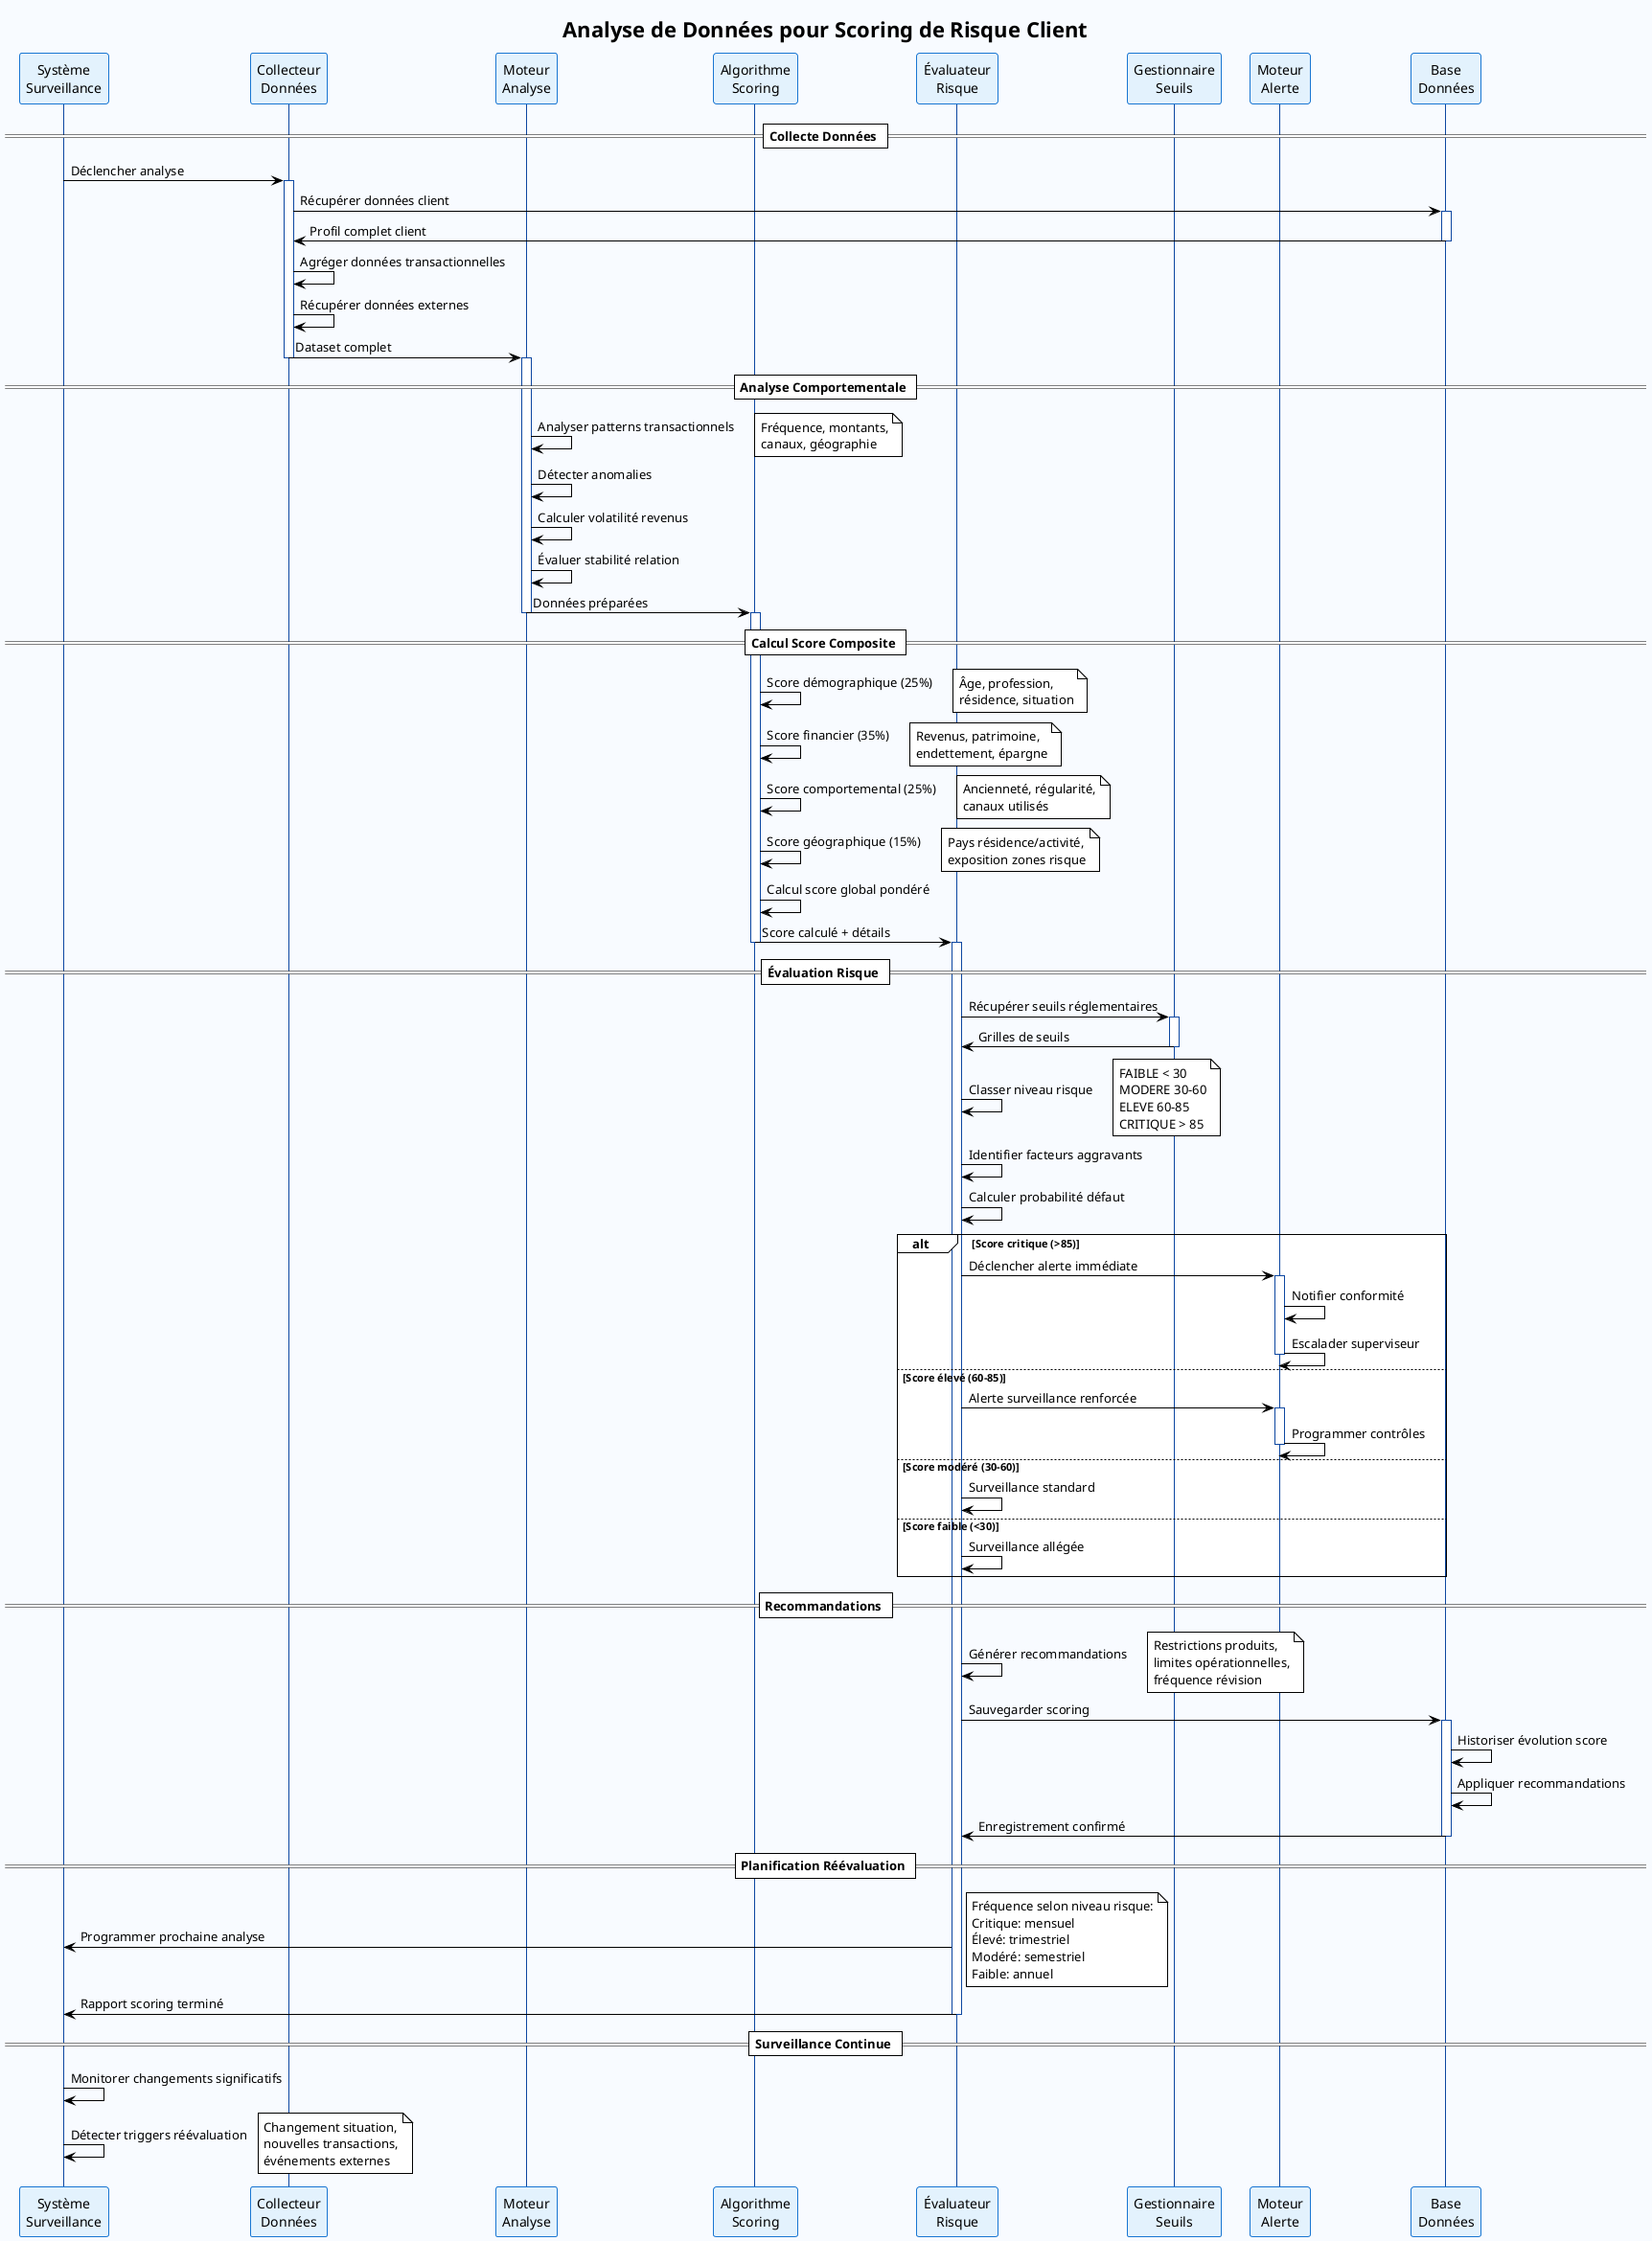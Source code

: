 @startuml Sequence_AnalyseRisqueClient
!theme plain
skinparam backgroundColor #F8FBFF
skinparam sequence {
    ActorBorderColor #1976D2
    LifeLineBorderColor #0D47A1
    ParticipantBorderColor #1976D2
    ParticipantBackgroundColor #E3F2FD
    MessageTextSize 8
    NoteTextSize 7
}

title Analyse de Données pour Scoring de Risque Client

participant "Système\nSurveillance" as sys
participant "Collecteur\nDonnées" as collect
participant "Moteur\nAnalyse" as analyse
participant "Algorithme\nScoring" as algo
participant "Évaluateur\nRisque" as eval
participant "Gestionnaire\nSeuils" as seuil
participant "Moteur\nAlerte" as alerte
participant "Base\nDonnées" as bdd

== Collecte Données ==
sys -> collect : Déclencher analyse
activate collect
collect -> bdd : Récupérer données client
activate bdd
bdd -> collect : Profil complet client
deactivate bdd

collect -> collect : Agréger données transactionnelles
collect -> collect : Récupérer données externes
collect -> analyse : Dataset complet
deactivate collect

== Analyse Comportementale ==
activate analyse
analyse -> analyse : Analyser patterns transactionnels
note right : Fréquence, montants,\ncanaux, géographie

analyse -> analyse : Détecter anomalies
analyse -> analyse : Calculer volatilité revenus
analyse -> analyse : Évaluer stabilité relation

analyse -> algo : Données préparées
deactivate analyse

== Calcul Score Composite ==
activate algo
algo -> algo : Score démographique (25%)
note right : Âge, profession,\nrésidence, situation

algo -> algo : Score financier (35%)
note right : Revenus, patrimoine,\nendettement, épargne

algo -> algo : Score comportemental (25%)
note right : Ancienneté, régularité,\ncanaux utilisés

algo -> algo : Score géographique (15%)
note right : Pays résidence/activité,\nexposition zones risque

algo -> algo : Calcul score global pondéré
algo -> eval : Score calculé + détails
deactivate algo

== Évaluation Risque ==
activate eval
eval -> seuil : Récupérer seuils réglementaires
activate seuil
seuil -> eval : Grilles de seuils
deactivate seuil

eval -> eval : Classer niveau risque
note right : FAIBLE < 30\nMODERE 30-60\nELEVE 60-85\nCRITIQUE > 85

eval -> eval : Identifier facteurs aggravants
eval -> eval : Calculer probabilité défaut

alt Score critique (>85)
    eval -> alerte : Déclencher alerte immédiate
    activate alerte
    alerte -> alerte : Notifier conformité
    alerte -> alerte : Escalader superviseur
    deactivate alerte
    
else Score élevé (60-85)
    eval -> alerte : Alerte surveillance renforcée
    activate alerte
    alerte -> alerte : Programmer contrôles
    deactivate alerte
    
else Score modéré (30-60)
    eval -> eval : Surveillance standard
    
else Score faible (<30)
    eval -> eval : Surveillance allégée
end

== Recommandations ==
eval -> eval : Générer recommandations
note right : Restrictions produits,\nlimites opérationnelles,\nfréquence révision

eval -> bdd : Sauvegarder scoring
activate bdd
bdd -> bdd : Historiser évolution score
bdd -> bdd : Appliquer recommandations
bdd -> eval : Enregistrement confirmé
deactivate bdd

== Planification Réévaluation ==
eval -> sys : Programmer prochaine analyse
note right : Fréquence selon niveau risque:\nCritique: mensuel\nÉlevé: trimestriel\nModéré: semestriel\nFaible: annuel

eval -> sys : Rapport scoring terminé
deactivate eval

== Surveillance Continue ==
sys -> sys : Monitorer changements significatifs
sys -> sys : Détecter triggers réévaluation
note right : Changement situation,\nnouvelles transactions,\névénements externes

@enduml

